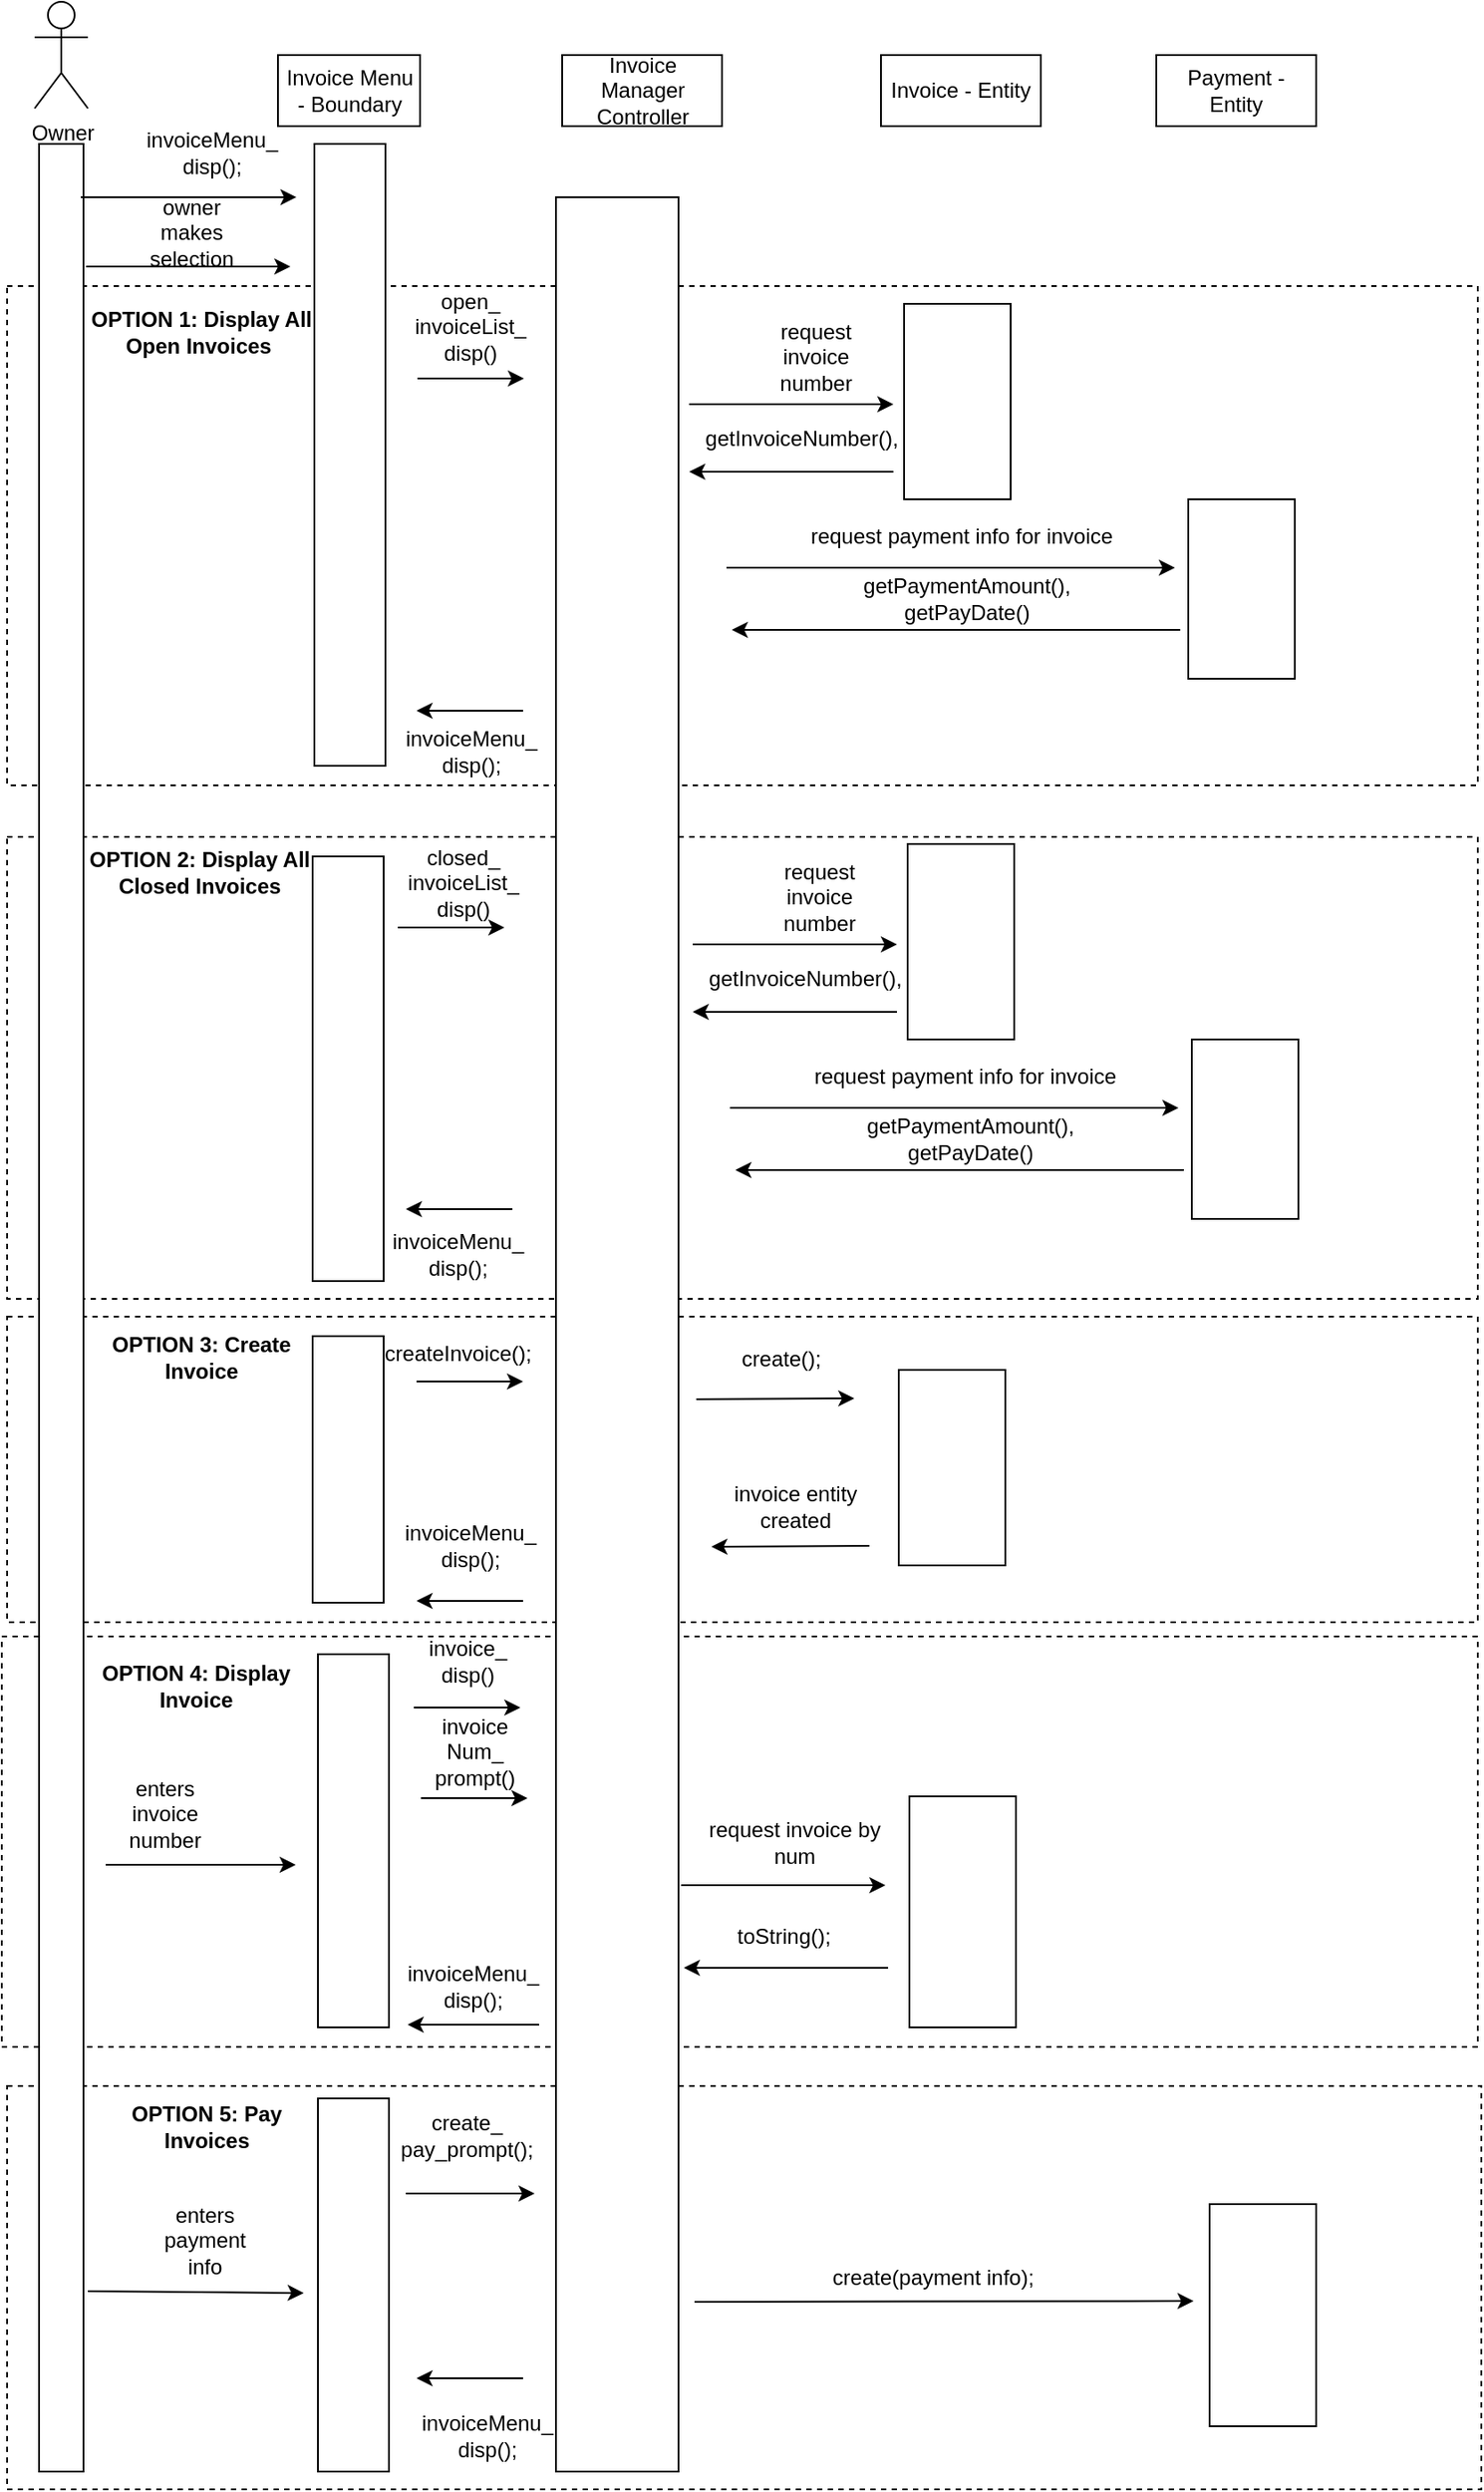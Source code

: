 <mxfile version="12.1.3" type="device" pages="1"><diagram id="P0AJ_tKeIYmWpB_PJLQ7" name="Page-1"><mxGraphModel dx="768" dy="405" grid="1" gridSize="10" guides="1" tooltips="1" connect="1" arrows="1" fold="1" page="1" pageScale="1" pageWidth="850" pageHeight="1100" math="0" shadow="0"><root><mxCell id="0"/><mxCell id="1" parent="0"/><mxCell id="2L0ndJAzQF1lnuj0nKCO-72" value="" style="rounded=0;whiteSpace=wrap;html=1;dashed=1;" parent="1" vertex="1"><mxGeometry x="12" y="1183" width="830" height="227" as="geometry"/></mxCell><mxCell id="2L0ndJAzQF1lnuj0nKCO-54" value="" style="rounded=0;whiteSpace=wrap;html=1;dashed=1;" parent="1" vertex="1"><mxGeometry x="9" y="930" width="831" height="231" as="geometry"/></mxCell><mxCell id="2L0ndJAzQF1lnuj0nKCO-41" value="" style="rounded=0;whiteSpace=wrap;html=1;dashed=1;" parent="1" vertex="1"><mxGeometry x="12" y="750" width="828" height="172" as="geometry"/></mxCell><mxCell id="2L0ndJAzQF1lnuj0nKCO-28" value="" style="rounded=0;whiteSpace=wrap;html=1;dashed=1;" parent="1" vertex="1"><mxGeometry x="12" y="480" width="828" height="260" as="geometry"/></mxCell><mxCell id="2L0ndJAzQF1lnuj0nKCO-1" value="" style="rounded=0;whiteSpace=wrap;html=1;dashed=1;" parent="1" vertex="1"><mxGeometry x="12" y="170" width="828" height="281" as="geometry"/></mxCell><mxCell id="lyzOT3NYY4EelGHXuprh-1" value="Owner" style="shape=umlActor;verticalLabelPosition=bottom;labelBackgroundColor=#ffffff;verticalAlign=top;html=1;outlineConnect=0;" parent="1" vertex="1"><mxGeometry x="27.5" y="10" width="30" height="60" as="geometry"/></mxCell><mxCell id="lyzOT3NYY4EelGHXuprh-6" value="Invoice Menu - Boundary" style="rounded=0;whiteSpace=wrap;html=1;" parent="1" vertex="1"><mxGeometry x="164.5" y="40" width="80" height="40" as="geometry"/></mxCell><mxCell id="lyzOT3NYY4EelGHXuprh-10" value="" style="endArrow=none;dashed=1;html=1;" parent="1" source="lyzOT3NYY4EelGHXuprh-21" edge="1"><mxGeometry width="50" height="50" relative="1" as="geometry"><mxPoint x="44.5" y="460" as="sourcePoint"/><mxPoint x="44.5" y="90" as="targetPoint"/></mxGeometry></mxCell><mxCell id="lyzOT3NYY4EelGHXuprh-22" value="" style="endArrow=none;dashed=1;html=1;" parent="1" target="lyzOT3NYY4EelGHXuprh-21" edge="1"><mxGeometry width="50" height="50" relative="1" as="geometry"><mxPoint x="44.5" y="460" as="sourcePoint"/><mxPoint x="44.5" y="90" as="targetPoint"/></mxGeometry></mxCell><mxCell id="lyzOT3NYY4EelGHXuprh-21" value="" style="rounded=0;whiteSpace=wrap;html=1;" parent="1" vertex="1"><mxGeometry x="30" y="90" width="25" height="1310" as="geometry"/></mxCell><mxCell id="lyzOT3NYY4EelGHXuprh-35" value="" style="rounded=0;whiteSpace=wrap;html=1;" parent="1" vertex="1"><mxGeometry x="185" y="90" width="40" height="350" as="geometry"/></mxCell><mxCell id="d83TFFzEpbW6ofco6JSM-2" value="invoiceMenu_&lt;br&gt;disp();" style="text;html=1;strokeColor=none;fillColor=none;align=center;verticalAlign=middle;whiteSpace=wrap;rounded=0;" parent="1" vertex="1"><mxGeometry x="95" y="80" width="65" height="30" as="geometry"/></mxCell><mxCell id="d83TFFzEpbW6ofco6JSM-3" value="" style="endArrow=classic;html=1;" parent="1" edge="1"><mxGeometry width="50" height="50" relative="1" as="geometry"><mxPoint x="56.5" y="159" as="sourcePoint"/><mxPoint x="171.5" y="159" as="targetPoint"/></mxGeometry></mxCell><mxCell id="d83TFFzEpbW6ofco6JSM-4" value="owner &lt;br&gt;makes selection" style="text;html=1;strokeColor=none;fillColor=none;align=center;verticalAlign=middle;whiteSpace=wrap;rounded=0;" parent="1" vertex="1"><mxGeometry x="77" y="125" width="78" height="30" as="geometry"/></mxCell><mxCell id="d83TFFzEpbW6ofco6JSM-44" value="" style="endArrow=classic;html=1;entryX=1.063;entryY=-0.167;entryDx=0;entryDy=0;entryPerimeter=0;" parent="1" edge="1"><mxGeometry width="50" height="50" relative="1" as="geometry"><mxPoint x="53.5" y="120" as="sourcePoint"/><mxPoint x="174.93" y="119.99" as="targetPoint"/></mxGeometry></mxCell><mxCell id="2L0ndJAzQF1lnuj0nKCO-2" value="Invoice Manager Controller" style="rounded=0;whiteSpace=wrap;html=1;" parent="1" vertex="1"><mxGeometry x="324.5" y="40" width="90" height="40" as="geometry"/></mxCell><mxCell id="2L0ndJAzQF1lnuj0nKCO-3" value="&lt;b&gt;OPTION 1: Display All Open Invoices&amp;nbsp;&lt;/b&gt;" style="text;html=1;strokeColor=none;fillColor=none;align=center;verticalAlign=middle;whiteSpace=wrap;rounded=0;" parent="1" vertex="1"><mxGeometry x="54.929" y="173" width="133" height="45" as="geometry"/></mxCell><mxCell id="2L0ndJAzQF1lnuj0nKCO-4" value="Payment - Entity" style="rounded=0;whiteSpace=wrap;html=1;" parent="1" vertex="1"><mxGeometry x="659" y="40" width="90" height="40" as="geometry"/></mxCell><mxCell id="2L0ndJAzQF1lnuj0nKCO-7" value="" style="rounded=0;whiteSpace=wrap;html=1;strokeColor=#000000;gradientColor=#ffffff;" parent="1" vertex="1"><mxGeometry x="321" y="120" width="69" height="1280" as="geometry"/></mxCell><mxCell id="2L0ndJAzQF1lnuj0nKCO-8" value="" style="rounded=0;whiteSpace=wrap;html=1;strokeColor=#000000;gradientColor=#ffffff;" parent="1" vertex="1"><mxGeometry x="517" y="180" width="60" height="110" as="geometry"/></mxCell><mxCell id="2L0ndJAzQF1lnuj0nKCO-10" value="" style="endArrow=classic;html=1;" parent="1" edge="1"><mxGeometry width="50" height="50" relative="1" as="geometry"><mxPoint x="243" y="222" as="sourcePoint"/><mxPoint x="303" y="222" as="targetPoint"/></mxGeometry></mxCell><mxCell id="2L0ndJAzQF1lnuj0nKCO-12" value="" style="endArrow=classic;html=1;" parent="1" edge="1"><mxGeometry width="50" height="50" relative="1" as="geometry"><mxPoint x="511" y="274.5" as="sourcePoint"/><mxPoint x="396" y="274.5" as="targetPoint"/></mxGeometry></mxCell><mxCell id="2L0ndJAzQF1lnuj0nKCO-13" value="" style="endArrow=classic;html=1;" parent="1" edge="1"><mxGeometry width="50" height="50" relative="1" as="geometry"><mxPoint x="302.5" y="409" as="sourcePoint"/><mxPoint x="242.5" y="409" as="targetPoint"/></mxGeometry></mxCell><mxCell id="2L0ndJAzQF1lnuj0nKCO-17" value="open_&lt;br&gt;invoiceList_&lt;br&gt;disp()" style="text;html=1;strokeColor=none;fillColor=none;align=center;verticalAlign=middle;whiteSpace=wrap;rounded=0;" parent="1" vertex="1"><mxGeometry x="238" y="170" width="70" height="45" as="geometry"/></mxCell><mxCell id="2L0ndJAzQF1lnuj0nKCO-18" value="invoiceMenu_&lt;br&gt;disp();" style="text;html=1;strokeColor=none;fillColor=none;align=center;verticalAlign=middle;whiteSpace=wrap;rounded=0;" parent="1" vertex="1"><mxGeometry x="234.5" y="420" width="77" height="24" as="geometry"/></mxCell><mxCell id="2L0ndJAzQF1lnuj0nKCO-21" value="getInvoiceNumber(),&lt;br&gt;" style="text;html=1;strokeColor=none;fillColor=none;align=center;verticalAlign=middle;whiteSpace=wrap;rounded=0;" parent="1" vertex="1"><mxGeometry x="420.5" y="241.5" width="77" height="29" as="geometry"/></mxCell><mxCell id="2L0ndJAzQF1lnuj0nKCO-22" value="Invoice - Entity" style="rounded=0;whiteSpace=wrap;html=1;" parent="1" vertex="1"><mxGeometry x="504" y="40" width="90" height="40" as="geometry"/></mxCell><mxCell id="2L0ndJAzQF1lnuj0nKCO-24" value="" style="rounded=0;whiteSpace=wrap;html=1;strokeColor=#000000;gradientColor=#ffffff;" parent="1" vertex="1"><mxGeometry x="677" y="290" width="60" height="101" as="geometry"/></mxCell><mxCell id="2L0ndJAzQF1lnuj0nKCO-26" value="" style="endArrow=classic;html=1;" parent="1" edge="1"><mxGeometry width="50" height="50" relative="1" as="geometry"><mxPoint x="417" y="328.5" as="sourcePoint"/><mxPoint x="669.5" y="328.5" as="targetPoint"/></mxGeometry></mxCell><mxCell id="2L0ndJAzQF1lnuj0nKCO-27" value="request payment info for invoice" style="text;html=1;strokeColor=none;fillColor=none;align=center;verticalAlign=middle;whiteSpace=wrap;rounded=0;" parent="1" vertex="1"><mxGeometry x="460.5" y="296.5" width="177" height="28" as="geometry"/></mxCell><mxCell id="2L0ndJAzQF1lnuj0nKCO-29" value="&lt;b&gt;OPTION 2: Display All Closed Invoices&lt;/b&gt;" style="text;html=1;strokeColor=none;fillColor=none;align=center;verticalAlign=middle;whiteSpace=wrap;rounded=0;" parent="1" vertex="1"><mxGeometry x="54" y="477" width="133" height="45" as="geometry"/></mxCell><mxCell id="2L0ndJAzQF1lnuj0nKCO-31" value="" style="endArrow=classic;html=1;" parent="1" edge="1"><mxGeometry width="50" height="50" relative="1" as="geometry"><mxPoint x="232" y="531" as="sourcePoint"/><mxPoint x="292" y="531" as="targetPoint"/></mxGeometry></mxCell><mxCell id="2L0ndJAzQF1lnuj0nKCO-33" value="" style="endArrow=classic;html=1;" parent="1" edge="1"><mxGeometry width="50" height="50" relative="1" as="geometry"><mxPoint x="296.5" y="689.5" as="sourcePoint"/><mxPoint x="236.5" y="689.5" as="targetPoint"/></mxGeometry></mxCell><mxCell id="2L0ndJAzQF1lnuj0nKCO-34" value="closed_&lt;br&gt;invoiceList_&lt;br&gt;disp()" style="text;html=1;strokeColor=none;fillColor=none;align=center;verticalAlign=middle;whiteSpace=wrap;rounded=0;" parent="1" vertex="1"><mxGeometry x="237.5" y="486" width="62" height="39" as="geometry"/></mxCell><mxCell id="2L0ndJAzQF1lnuj0nKCO-35" value="invoiceMenu_&lt;br&gt;disp();" style="text;html=1;strokeColor=none;fillColor=none;align=center;verticalAlign=middle;whiteSpace=wrap;rounded=0;" parent="1" vertex="1"><mxGeometry x="231.5" y="700" width="68" height="30" as="geometry"/></mxCell><mxCell id="2L0ndJAzQF1lnuj0nKCO-36" value="" style="rounded=0;whiteSpace=wrap;html=1;" parent="1" vertex="1"><mxGeometry x="184" y="491" width="40" height="239" as="geometry"/></mxCell><mxCell id="2L0ndJAzQF1lnuj0nKCO-42" value="&lt;b&gt;OPTION 3: Create Invoice&lt;/b&gt;" style="text;html=1;strokeColor=none;fillColor=none;align=center;verticalAlign=middle;whiteSpace=wrap;rounded=0;" parent="1" vertex="1"><mxGeometry x="55" y="750" width="133" height="45" as="geometry"/></mxCell><mxCell id="2L0ndJAzQF1lnuj0nKCO-43" value="" style="rounded=0;whiteSpace=wrap;html=1;strokeColor=#000000;gradientColor=#ffffff;" parent="1" vertex="1"><mxGeometry x="514" y="780" width="60" height="110" as="geometry"/></mxCell><mxCell id="2L0ndJAzQF1lnuj0nKCO-44" value="" style="endArrow=classic;html=1;" parent="1" edge="1"><mxGeometry width="50" height="50" relative="1" as="geometry"><mxPoint x="242.5" y="786.5" as="sourcePoint"/><mxPoint x="302.5" y="786.5" as="targetPoint"/></mxGeometry></mxCell><mxCell id="2L0ndJAzQF1lnuj0nKCO-45" value="" style="endArrow=classic;html=1;" parent="1" edge="1"><mxGeometry width="50" height="50" relative="1" as="geometry"><mxPoint x="400" y="796.5" as="sourcePoint"/><mxPoint x="489" y="796" as="targetPoint"/></mxGeometry></mxCell><mxCell id="2L0ndJAzQF1lnuj0nKCO-46" value="" style="endArrow=classic;html=1;" parent="1" edge="1"><mxGeometry width="50" height="50" relative="1" as="geometry"><mxPoint x="302.5" y="910" as="sourcePoint"/><mxPoint x="242.5" y="910" as="targetPoint"/></mxGeometry></mxCell><mxCell id="2L0ndJAzQF1lnuj0nKCO-47" value="createInvoice();" style="text;html=1;strokeColor=none;fillColor=none;align=center;verticalAlign=middle;whiteSpace=wrap;rounded=0;" parent="1" vertex="1"><mxGeometry x="247" y="761" width="38" height="20" as="geometry"/></mxCell><mxCell id="2L0ndJAzQF1lnuj0nKCO-48" value="invoiceMenu_&lt;br&gt;disp();" style="text;html=1;strokeColor=none;fillColor=none;align=center;verticalAlign=middle;whiteSpace=wrap;rounded=0;" parent="1" vertex="1"><mxGeometry x="246.5" y="863.5" width="52" height="31" as="geometry"/></mxCell><mxCell id="2L0ndJAzQF1lnuj0nKCO-49" value="" style="rounded=0;whiteSpace=wrap;html=1;" parent="1" vertex="1"><mxGeometry x="184" y="761" width="40" height="150" as="geometry"/></mxCell><mxCell id="2L0ndJAzQF1lnuj0nKCO-50" value="create();" style="text;html=1;strokeColor=none;fillColor=none;align=center;verticalAlign=middle;whiteSpace=wrap;rounded=0;" parent="1" vertex="1"><mxGeometry x="423" y="761" width="50" height="26" as="geometry"/></mxCell><mxCell id="2L0ndJAzQF1lnuj0nKCO-55" value="&lt;b&gt;OPTION 4: Display Invoice&lt;/b&gt;" style="text;html=1;strokeColor=none;fillColor=none;align=center;verticalAlign=middle;whiteSpace=wrap;rounded=0;" parent="1" vertex="1"><mxGeometry x="52" y="935.5" width="133" height="45" as="geometry"/></mxCell><mxCell id="2L0ndJAzQF1lnuj0nKCO-56" value="" style="rounded=0;whiteSpace=wrap;html=1;strokeColor=#000000;gradientColor=#ffffff;" parent="1" vertex="1"><mxGeometry x="520" y="1020" width="60" height="130" as="geometry"/></mxCell><mxCell id="2L0ndJAzQF1lnuj0nKCO-57" value="" style="endArrow=classic;html=1;" parent="1" edge="1"><mxGeometry width="50" height="50" relative="1" as="geometry"><mxPoint x="241" y="970" as="sourcePoint"/><mxPoint x="301" y="970" as="targetPoint"/></mxGeometry></mxCell><mxCell id="2L0ndJAzQF1lnuj0nKCO-58" value="" style="endArrow=classic;html=1;" parent="1" edge="1"><mxGeometry width="50" height="50" relative="1" as="geometry"><mxPoint x="508" y="1116.5" as="sourcePoint"/><mxPoint x="393" y="1116.5" as="targetPoint"/></mxGeometry></mxCell><mxCell id="2L0ndJAzQF1lnuj0nKCO-59" value="" style="endArrow=classic;html=1;" parent="1" edge="1"><mxGeometry width="50" height="50" relative="1" as="geometry"><mxPoint x="311.5" y="1148.5" as="sourcePoint"/><mxPoint x="237.5" y="1148.5" as="targetPoint"/></mxGeometry></mxCell><mxCell id="2L0ndJAzQF1lnuj0nKCO-60" value="invoice_&lt;br&gt;disp()" style="text;html=1;strokeColor=none;fillColor=none;align=center;verticalAlign=middle;whiteSpace=wrap;rounded=0;" parent="1" vertex="1"><mxGeometry x="249.5" y="929.5" width="43" height="29" as="geometry"/></mxCell><mxCell id="2L0ndJAzQF1lnuj0nKCO-61" value="invoiceMenu_&lt;br&gt;disp();" style="text;html=1;strokeColor=none;fillColor=none;align=center;verticalAlign=middle;whiteSpace=wrap;rounded=0;" parent="1" vertex="1"><mxGeometry x="234.5" y="1115.5" width="79" height="23" as="geometry"/></mxCell><mxCell id="2L0ndJAzQF1lnuj0nKCO-63" value="toString();" style="text;html=1;strokeColor=none;fillColor=none;align=center;verticalAlign=middle;whiteSpace=wrap;rounded=0;" parent="1" vertex="1"><mxGeometry x="410.5" y="1091.5" width="77" height="14" as="geometry"/></mxCell><mxCell id="2L0ndJAzQF1lnuj0nKCO-65" value="" style="rounded=0;whiteSpace=wrap;html=1;" parent="1" vertex="1"><mxGeometry x="187" y="940" width="40" height="210" as="geometry"/></mxCell><mxCell id="2L0ndJAzQF1lnuj0nKCO-66" value="" style="endArrow=classic;html=1;" parent="1" edge="1"><mxGeometry width="50" height="50" relative="1" as="geometry"><mxPoint x="67.5" y="1058.5" as="sourcePoint"/><mxPoint x="174.5" y="1058.5" as="targetPoint"/></mxGeometry></mxCell><mxCell id="2L0ndJAzQF1lnuj0nKCO-67" value="enters invoice number" style="text;html=1;strokeColor=none;fillColor=none;align=center;verticalAlign=middle;whiteSpace=wrap;rounded=0;" parent="1" vertex="1"><mxGeometry x="75.5" y="1015" width="50" height="29" as="geometry"/></mxCell><mxCell id="2L0ndJAzQF1lnuj0nKCO-73" value="&lt;b&gt;OPTION 5: Pay Invoices&lt;/b&gt;" style="text;html=1;strokeColor=none;fillColor=none;align=center;verticalAlign=middle;whiteSpace=wrap;rounded=0;" parent="1" vertex="1"><mxGeometry x="57.5" y="1183" width="133" height="45" as="geometry"/></mxCell><mxCell id="2L0ndJAzQF1lnuj0nKCO-75" value="" style="endArrow=classic;html=1;" parent="1" edge="1"><mxGeometry width="50" height="50" relative="1" as="geometry"><mxPoint x="236.5" y="1243.5" as="sourcePoint"/><mxPoint x="309" y="1243.5" as="targetPoint"/></mxGeometry></mxCell><mxCell id="2L0ndJAzQF1lnuj0nKCO-77" value="" style="endArrow=classic;html=1;" parent="1" edge="1"><mxGeometry width="50" height="50" relative="1" as="geometry"><mxPoint x="302.5" y="1347.5" as="sourcePoint"/><mxPoint x="242.5" y="1347.5" as="targetPoint"/></mxGeometry></mxCell><mxCell id="2L0ndJAzQF1lnuj0nKCO-78" value="create_&lt;br&gt;pay_prompt();" style="text;html=1;strokeColor=none;fillColor=none;align=center;verticalAlign=middle;whiteSpace=wrap;rounded=0;" parent="1" vertex="1"><mxGeometry x="243.5" y="1190" width="54" height="41" as="geometry"/></mxCell><mxCell id="2L0ndJAzQF1lnuj0nKCO-79" value="invoiceMenu_&lt;br&gt;disp();" style="text;html=1;strokeColor=none;fillColor=none;align=center;verticalAlign=middle;whiteSpace=wrap;rounded=0;" parent="1" vertex="1"><mxGeometry x="258.5" y="1367" width="47" height="25" as="geometry"/></mxCell><mxCell id="2L0ndJAzQF1lnuj0nKCO-80" value="" style="rounded=0;whiteSpace=wrap;html=1;" parent="1" vertex="1"><mxGeometry x="187" y="1190" width="40" height="210" as="geometry"/></mxCell><mxCell id="2L0ndJAzQF1lnuj0nKCO-82" value="" style="rounded=0;whiteSpace=wrap;html=1;strokeColor=#000000;gradientColor=#ffffff;" parent="1" vertex="1"><mxGeometry x="689" y="1249.5" width="60" height="125" as="geometry"/></mxCell><mxCell id="2L0ndJAzQF1lnuj0nKCO-83" value="" style="endArrow=classic;html=1;" parent="1" edge="1"><mxGeometry width="50" height="50" relative="1" as="geometry"><mxPoint x="399" y="1304.5" as="sourcePoint"/><mxPoint x="680" y="1304" as="targetPoint"/></mxGeometry></mxCell><mxCell id="2L0ndJAzQF1lnuj0nKCO-84" value="create(payment info);" style="text;html=1;strokeColor=none;fillColor=none;align=center;verticalAlign=middle;whiteSpace=wrap;rounded=0;" parent="1" vertex="1"><mxGeometry x="473" y="1280.5" width="121" height="20" as="geometry"/></mxCell><mxCell id="2L0ndJAzQF1lnuj0nKCO-88" value="enters &lt;br&gt;payment &lt;br&gt;info" style="text;html=1;strokeColor=none;fillColor=none;align=center;verticalAlign=middle;whiteSpace=wrap;rounded=0;" parent="1" vertex="1"><mxGeometry x="88.5" y="1249.5" width="69" height="41" as="geometry"/></mxCell><mxCell id="2L0ndJAzQF1lnuj0nKCO-90" value="" style="endArrow=classic;html=1;" parent="1" edge="1"><mxGeometry width="50" height="50" relative="1" as="geometry"><mxPoint x="57.5" y="1298.5" as="sourcePoint"/><mxPoint x="179" y="1299.5" as="targetPoint"/></mxGeometry></mxCell><mxCell id="G_lltATu0316fS8hTAgl-5" value="" style="endArrow=classic;html=1;" parent="1" edge="1"><mxGeometry width="50" height="50" relative="1" as="geometry"><mxPoint x="245" y="1021" as="sourcePoint"/><mxPoint x="305" y="1021" as="targetPoint"/></mxGeometry></mxCell><mxCell id="G_lltATu0316fS8hTAgl-6" value="invoice&lt;br&gt;Num_&lt;br&gt;prompt()" style="text;html=1;strokeColor=none;fillColor=none;align=center;verticalAlign=middle;whiteSpace=wrap;rounded=0;" parent="1" vertex="1"><mxGeometry x="253.5" y="980.5" width="43" height="29" as="geometry"/></mxCell><mxCell id="G_lltATu0316fS8hTAgl-7" value="" style="endArrow=classic;html=1;" parent="1" edge="1"><mxGeometry width="50" height="50" relative="1" as="geometry"><mxPoint x="396" y="236.5" as="sourcePoint"/><mxPoint x="511" y="236.5" as="targetPoint"/></mxGeometry></mxCell><mxCell id="G_lltATu0316fS8hTAgl-8" value="request invoice number" style="text;html=1;strokeColor=none;fillColor=none;align=center;verticalAlign=middle;whiteSpace=wrap;rounded=0;" parent="1" vertex="1"><mxGeometry x="429" y="195.5" width="77" height="29" as="geometry"/></mxCell><mxCell id="G_lltATu0316fS8hTAgl-9" value="" style="endArrow=classic;html=1;" parent="1" edge="1"><mxGeometry width="50" height="50" relative="1" as="geometry"><mxPoint x="672.5" y="363.5" as="sourcePoint"/><mxPoint x="420" y="363.5" as="targetPoint"/></mxGeometry></mxCell><mxCell id="G_lltATu0316fS8hTAgl-10" value="getPaymentAmount(), getPayDate()" style="text;html=1;strokeColor=none;fillColor=none;align=center;verticalAlign=middle;whiteSpace=wrap;rounded=0;" parent="1" vertex="1"><mxGeometry x="463.5" y="331.5" width="177" height="28" as="geometry"/></mxCell><mxCell id="G_lltATu0316fS8hTAgl-11" value="" style="rounded=0;whiteSpace=wrap;html=1;strokeColor=#000000;gradientColor=#ffffff;" parent="1" vertex="1"><mxGeometry x="519" y="484" width="60" height="110" as="geometry"/></mxCell><mxCell id="G_lltATu0316fS8hTAgl-12" value="" style="endArrow=classic;html=1;" parent="1" edge="1"><mxGeometry width="50" height="50" relative="1" as="geometry"><mxPoint x="513" y="578.5" as="sourcePoint"/><mxPoint x="398" y="578.5" as="targetPoint"/></mxGeometry></mxCell><mxCell id="G_lltATu0316fS8hTAgl-13" value="getInvoiceNumber(),&lt;br&gt;" style="text;html=1;strokeColor=none;fillColor=none;align=center;verticalAlign=middle;whiteSpace=wrap;rounded=0;" parent="1" vertex="1"><mxGeometry x="422.5" y="545.5" width="77" height="29" as="geometry"/></mxCell><mxCell id="G_lltATu0316fS8hTAgl-14" value="" style="rounded=0;whiteSpace=wrap;html=1;strokeColor=#000000;gradientColor=#ffffff;" parent="1" vertex="1"><mxGeometry x="679" y="594" width="60" height="101" as="geometry"/></mxCell><mxCell id="G_lltATu0316fS8hTAgl-15" value="" style="endArrow=classic;html=1;" parent="1" edge="1"><mxGeometry width="50" height="50" relative="1" as="geometry"><mxPoint x="419" y="632.5" as="sourcePoint"/><mxPoint x="671.5" y="632.5" as="targetPoint"/></mxGeometry></mxCell><mxCell id="G_lltATu0316fS8hTAgl-16" value="request payment info for invoice" style="text;html=1;strokeColor=none;fillColor=none;align=center;verticalAlign=middle;whiteSpace=wrap;rounded=0;" parent="1" vertex="1"><mxGeometry x="462.5" y="600.5" width="177" height="28" as="geometry"/></mxCell><mxCell id="G_lltATu0316fS8hTAgl-17" value="" style="endArrow=classic;html=1;" parent="1" edge="1"><mxGeometry width="50" height="50" relative="1" as="geometry"><mxPoint x="398" y="540.5" as="sourcePoint"/><mxPoint x="513" y="540.5" as="targetPoint"/></mxGeometry></mxCell><mxCell id="G_lltATu0316fS8hTAgl-18" value="request invoice number" style="text;html=1;strokeColor=none;fillColor=none;align=center;verticalAlign=middle;whiteSpace=wrap;rounded=0;" parent="1" vertex="1"><mxGeometry x="431" y="499.5" width="77" height="29" as="geometry"/></mxCell><mxCell id="G_lltATu0316fS8hTAgl-19" value="" style="endArrow=classic;html=1;" parent="1" edge="1"><mxGeometry width="50" height="50" relative="1" as="geometry"><mxPoint x="674.5" y="667.5" as="sourcePoint"/><mxPoint x="422.0" y="667.5" as="targetPoint"/></mxGeometry></mxCell><mxCell id="G_lltATu0316fS8hTAgl-20" value="getPaymentAmount(), getPayDate()" style="text;html=1;strokeColor=none;fillColor=none;align=center;verticalAlign=middle;whiteSpace=wrap;rounded=0;" parent="1" vertex="1"><mxGeometry x="465.5" y="635.5" width="177" height="28" as="geometry"/></mxCell><mxCell id="JFXCCHpRIACEG23GsYGf-1" value="" style="endArrow=classic;html=1;" parent="1" edge="1"><mxGeometry width="50" height="50" relative="1" as="geometry"><mxPoint x="497.5" y="879" as="sourcePoint"/><mxPoint x="408.5" y="879.5" as="targetPoint"/></mxGeometry></mxCell><mxCell id="JFXCCHpRIACEG23GsYGf-2" value="invoice entity created" style="text;html=1;strokeColor=none;fillColor=none;align=center;verticalAlign=middle;whiteSpace=wrap;rounded=0;" parent="1" vertex="1"><mxGeometry x="418.5" y="850.5" width="74" height="13" as="geometry"/></mxCell><mxCell id="JFXCCHpRIACEG23GsYGf-4" value="request invoice by num" style="text;html=1;strokeColor=none;fillColor=none;align=center;verticalAlign=middle;whiteSpace=wrap;rounded=0;" parent="1" vertex="1"><mxGeometry x="399.5" y="1031" width="111" height="29" as="geometry"/></mxCell><mxCell id="JFXCCHpRIACEG23GsYGf-5" value="" style="endArrow=classic;html=1;" parent="1" edge="1"><mxGeometry width="50" height="50" relative="1" as="geometry"><mxPoint x="391.5" y="1070" as="sourcePoint"/><mxPoint x="506.5" y="1070" as="targetPoint"/></mxGeometry></mxCell></root></mxGraphModel></diagram></mxfile>